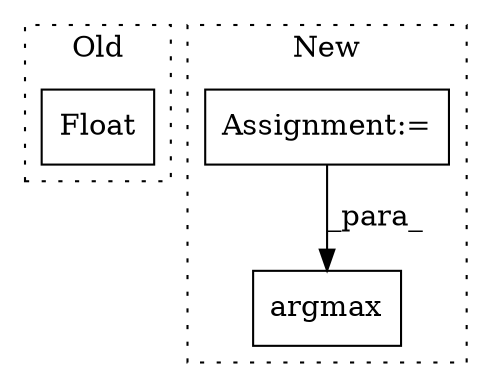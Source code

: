 digraph G {
subgraph cluster0 {
1 [label="Float" a="32" s="800,816" l="6,1" shape="box"];
label = "Old";
style="dotted";
}
subgraph cluster1 {
2 [label="argmax" a="32" s="341,406" l="7,1" shape="box"];
3 [label="Assignment:=" a="7" s="280" l="1" shape="box"];
label = "New";
style="dotted";
}
3 -> 2 [label="_para_"];
}